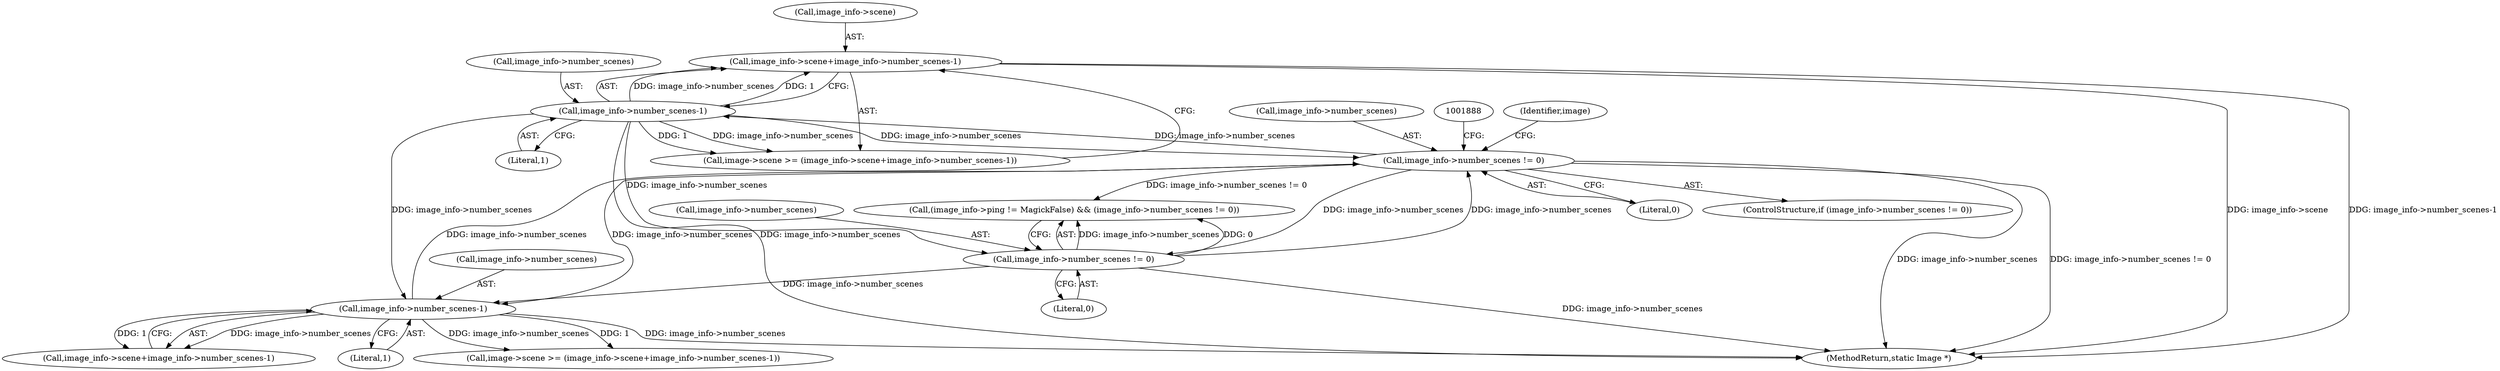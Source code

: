 digraph "0_ImageMagick_7fdf9ea808caa3c81a0eb42656e5fafc59084198@pointer" {
"1001877" [label="(Call,image_info->scene+image_info->number_scenes-1)"];
"1001881" [label="(Call,image_info->number_scenes-1)"];
"1001867" [label="(Call,image_info->number_scenes != 0)"];
"1000594" [label="(Call,image_info->number_scenes-1)"];
"1000580" [label="(Call,image_info->number_scenes != 0)"];
"1000590" [label="(Call,image_info->scene+image_info->number_scenes-1)"];
"1000581" [label="(Call,image_info->number_scenes)"];
"1001871" [label="(Literal,0)"];
"1001881" [label="(Call,image_info->number_scenes-1)"];
"1001878" [label="(Call,image_info->scene)"];
"1000586" [label="(Call,image->scene >= (image_info->scene+image_info->number_scenes-1))"];
"1000595" [label="(Call,image_info->number_scenes)"];
"1001877" [label="(Call,image_info->scene+image_info->number_scenes-1)"];
"1000580" [label="(Call,image_info->number_scenes != 0)"];
"1001875" [label="(Identifier,image)"];
"1000584" [label="(Literal,0)"];
"1001867" [label="(Call,image_info->number_scenes != 0)"];
"1001882" [label="(Call,image_info->number_scenes)"];
"1001965" [label="(MethodReturn,static Image *)"];
"1001866" [label="(ControlStructure,if (image_info->number_scenes != 0))"];
"1000598" [label="(Literal,1)"];
"1000594" [label="(Call,image_info->number_scenes-1)"];
"1001868" [label="(Call,image_info->number_scenes)"];
"1001873" [label="(Call,image->scene >= (image_info->scene+image_info->number_scenes-1))"];
"1001885" [label="(Literal,1)"];
"1000574" [label="(Call,(image_info->ping != MagickFalse) && (image_info->number_scenes != 0))"];
"1001877" -> "1001873"  [label="AST: "];
"1001877" -> "1001881"  [label="CFG: "];
"1001878" -> "1001877"  [label="AST: "];
"1001881" -> "1001877"  [label="AST: "];
"1001873" -> "1001877"  [label="CFG: "];
"1001877" -> "1001965"  [label="DDG: image_info->scene"];
"1001877" -> "1001965"  [label="DDG: image_info->number_scenes-1"];
"1001881" -> "1001877"  [label="DDG: image_info->number_scenes"];
"1001881" -> "1001877"  [label="DDG: 1"];
"1001881" -> "1001885"  [label="CFG: "];
"1001882" -> "1001881"  [label="AST: "];
"1001885" -> "1001881"  [label="AST: "];
"1001881" -> "1001965"  [label="DDG: image_info->number_scenes"];
"1001881" -> "1000580"  [label="DDG: image_info->number_scenes"];
"1001881" -> "1000594"  [label="DDG: image_info->number_scenes"];
"1001881" -> "1001867"  [label="DDG: image_info->number_scenes"];
"1001881" -> "1001873"  [label="DDG: image_info->number_scenes"];
"1001881" -> "1001873"  [label="DDG: 1"];
"1001867" -> "1001881"  [label="DDG: image_info->number_scenes"];
"1001867" -> "1001866"  [label="AST: "];
"1001867" -> "1001871"  [label="CFG: "];
"1001868" -> "1001867"  [label="AST: "];
"1001871" -> "1001867"  [label="AST: "];
"1001875" -> "1001867"  [label="CFG: "];
"1001888" -> "1001867"  [label="CFG: "];
"1001867" -> "1001965"  [label="DDG: image_info->number_scenes"];
"1001867" -> "1001965"  [label="DDG: image_info->number_scenes != 0"];
"1001867" -> "1000574"  [label="DDG: image_info->number_scenes != 0"];
"1001867" -> "1000580"  [label="DDG: image_info->number_scenes"];
"1001867" -> "1000594"  [label="DDG: image_info->number_scenes"];
"1000594" -> "1001867"  [label="DDG: image_info->number_scenes"];
"1000580" -> "1001867"  [label="DDG: image_info->number_scenes"];
"1000594" -> "1000590"  [label="AST: "];
"1000594" -> "1000598"  [label="CFG: "];
"1000595" -> "1000594"  [label="AST: "];
"1000598" -> "1000594"  [label="AST: "];
"1000590" -> "1000594"  [label="CFG: "];
"1000594" -> "1001965"  [label="DDG: image_info->number_scenes"];
"1000594" -> "1000586"  [label="DDG: image_info->number_scenes"];
"1000594" -> "1000586"  [label="DDG: 1"];
"1000594" -> "1000590"  [label="DDG: image_info->number_scenes"];
"1000594" -> "1000590"  [label="DDG: 1"];
"1000580" -> "1000594"  [label="DDG: image_info->number_scenes"];
"1000580" -> "1000574"  [label="AST: "];
"1000580" -> "1000584"  [label="CFG: "];
"1000581" -> "1000580"  [label="AST: "];
"1000584" -> "1000580"  [label="AST: "];
"1000574" -> "1000580"  [label="CFG: "];
"1000580" -> "1001965"  [label="DDG: image_info->number_scenes"];
"1000580" -> "1000574"  [label="DDG: image_info->number_scenes"];
"1000580" -> "1000574"  [label="DDG: 0"];
}
